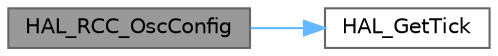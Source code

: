 digraph "HAL_RCC_OscConfig"
{
 // LATEX_PDF_SIZE
  bgcolor="transparent";
  edge [fontname=Helvetica,fontsize=10,labelfontname=Helvetica,labelfontsize=10];
  node [fontname=Helvetica,fontsize=10,shape=box,height=0.2,width=0.4];
  rankdir="LR";
  Node1 [id="Node000001",label="HAL_RCC_OscConfig",height=0.2,width=0.4,color="gray40", fillcolor="grey60", style="filled", fontcolor="black",tooltip="Initializes the RCC Oscillators according to the specified parameters in the RCC_OscInitTypeDef."];
  Node1 -> Node2 [id="edge1_Node000001_Node000002",color="steelblue1",style="solid",tooltip=" "];
  Node2 [id="Node000002",label="HAL_GetTick",height=0.2,width=0.4,color="grey40", fillcolor="white", style="filled",URL="$group___h_a_l___exported___functions___group2.html#gaf2c4f03d53e997a54e1fd5e80daa55c4",tooltip="Povides a tick value in millisecond."];
}

